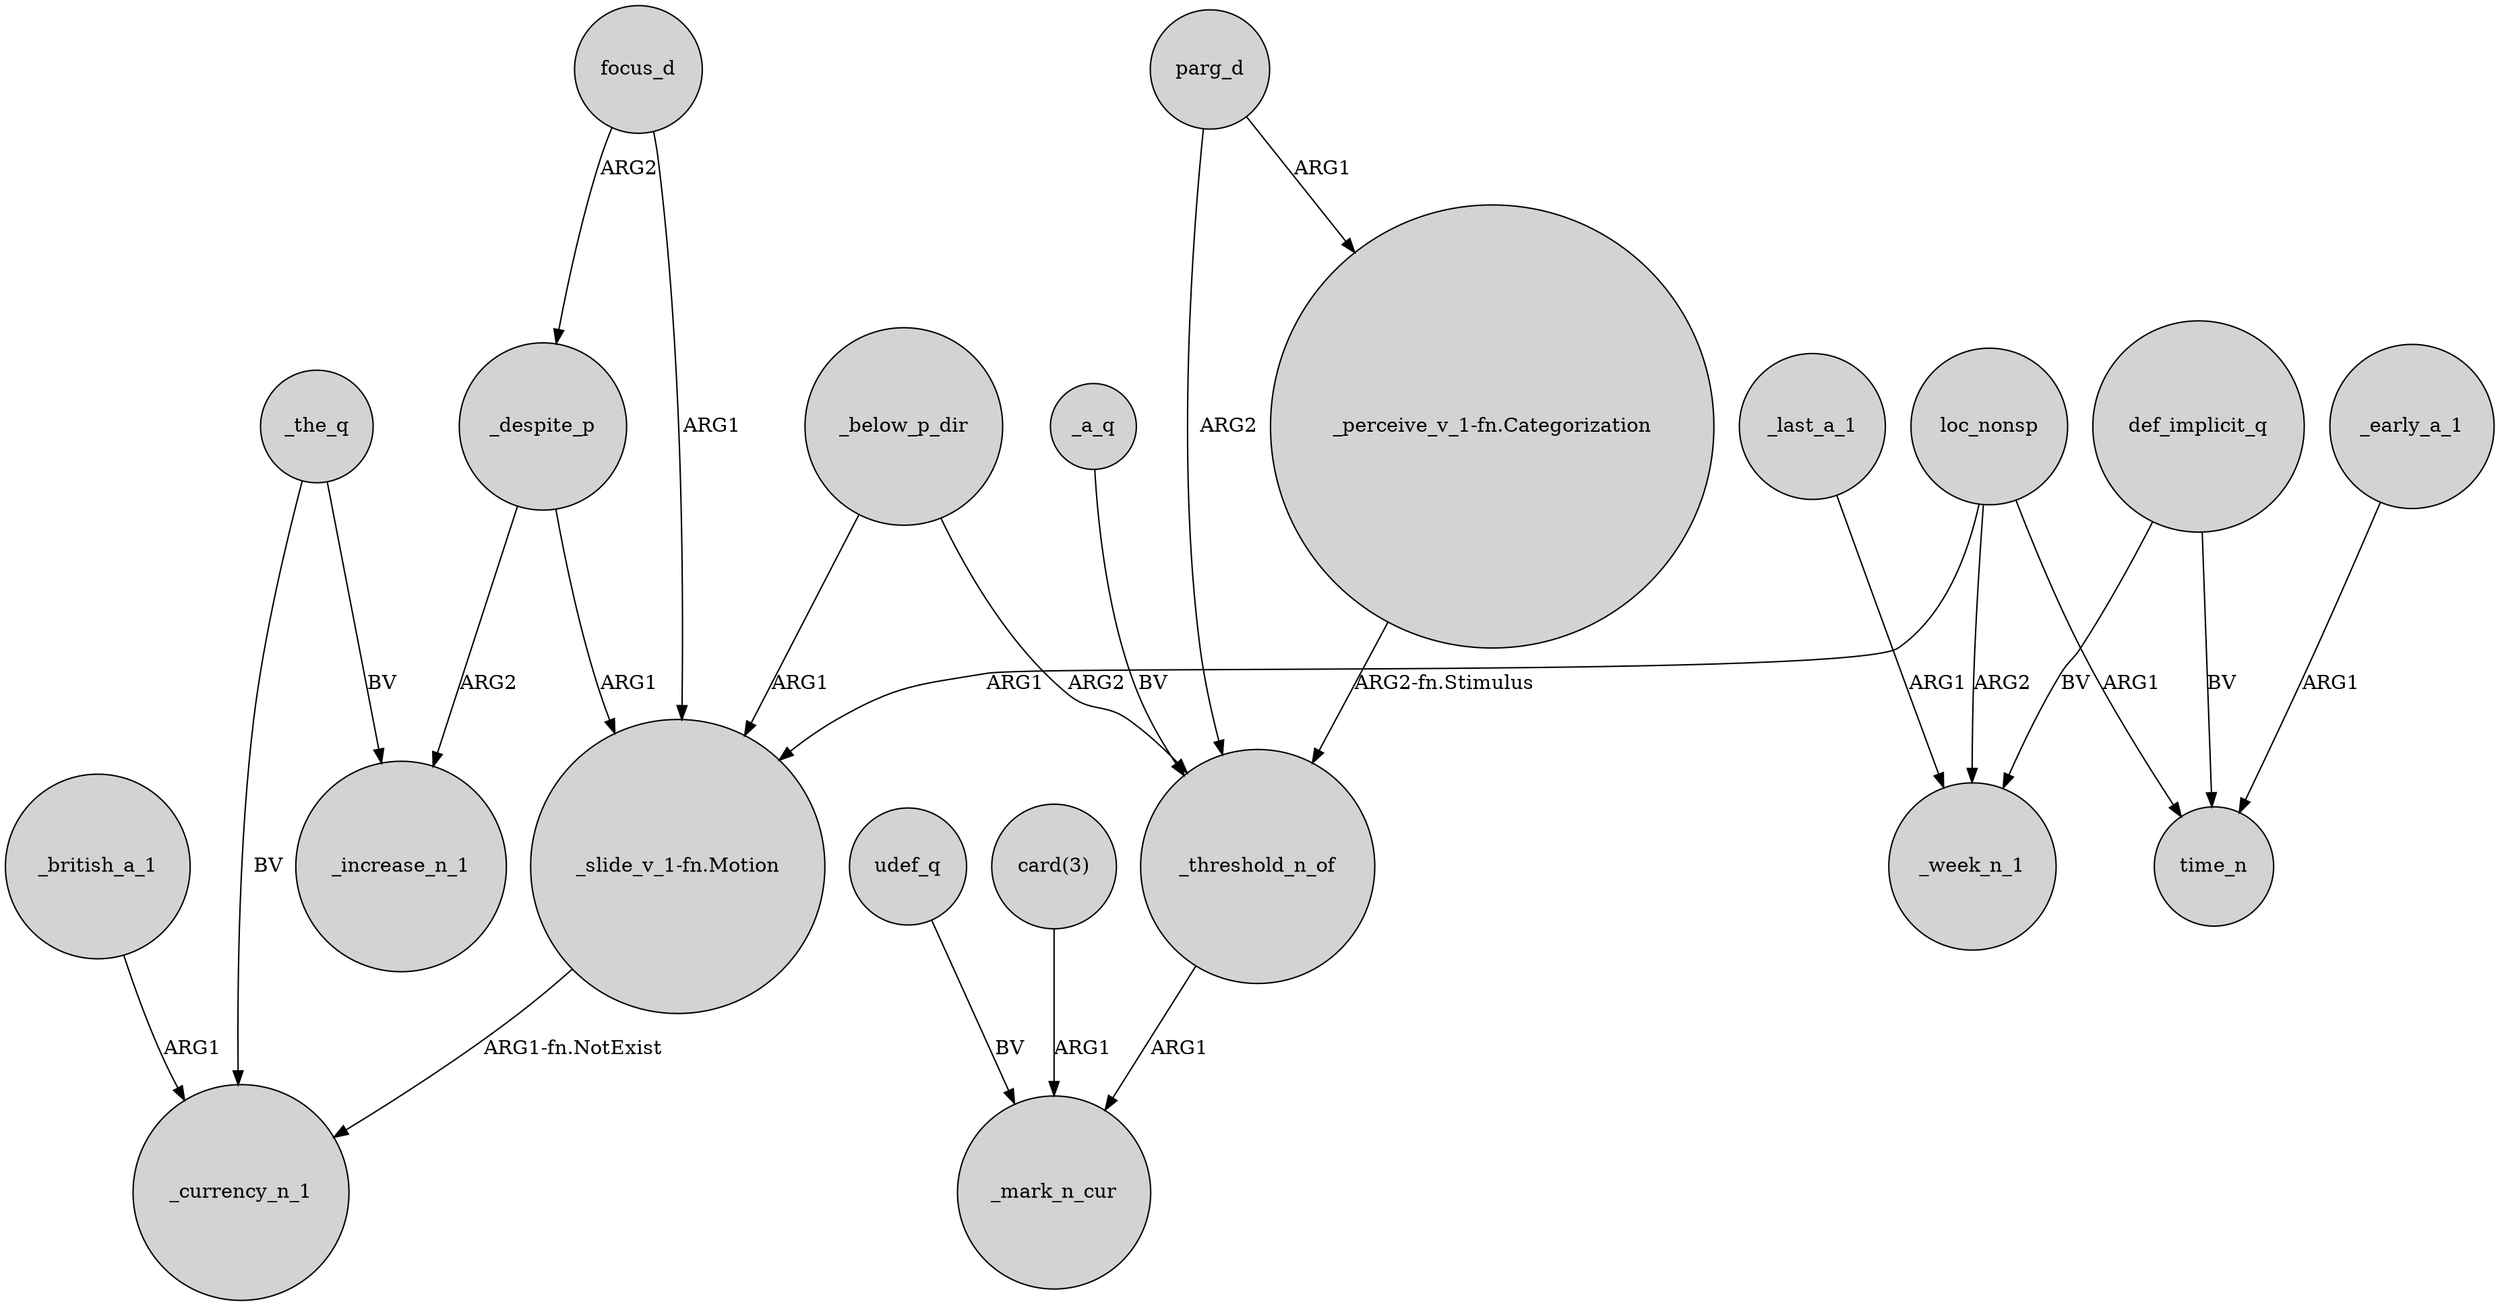 digraph {
	node [shape=circle style=filled]
	_british_a_1 -> _currency_n_1 [label=ARG1]
	_below_p_dir -> "_slide_v_1-fn.Motion" [label=ARG1]
	def_implicit_q -> _week_n_1 [label=BV]
	_a_q -> _threshold_n_of [label=BV]
	_threshold_n_of -> _mark_n_cur [label=ARG1]
	_the_q -> _increase_n_1 [label=BV]
	udef_q -> _mark_n_cur [label=BV]
	focus_d -> _despite_p [label=ARG2]
	_despite_p -> "_slide_v_1-fn.Motion" [label=ARG1]
	loc_nonsp -> time_n [label=ARG1]
	loc_nonsp -> "_slide_v_1-fn.Motion" [label=ARG1]
	"card(3)" -> _mark_n_cur [label=ARG1]
	parg_d -> _threshold_n_of [label=ARG2]
	loc_nonsp -> _week_n_1 [label=ARG2]
	"_slide_v_1-fn.Motion" -> _currency_n_1 [label="ARG1-fn.NotExist"]
	_below_p_dir -> _threshold_n_of [label=ARG2]
	"_perceive_v_1-fn.Categorization" -> _threshold_n_of [label="ARG2-fn.Stimulus"]
	_last_a_1 -> _week_n_1 [label=ARG1]
	parg_d -> "_perceive_v_1-fn.Categorization" [label=ARG1]
	_early_a_1 -> time_n [label=ARG1]
	_the_q -> _currency_n_1 [label=BV]
	_despite_p -> _increase_n_1 [label=ARG2]
	def_implicit_q -> time_n [label=BV]
	focus_d -> "_slide_v_1-fn.Motion" [label=ARG1]
}
